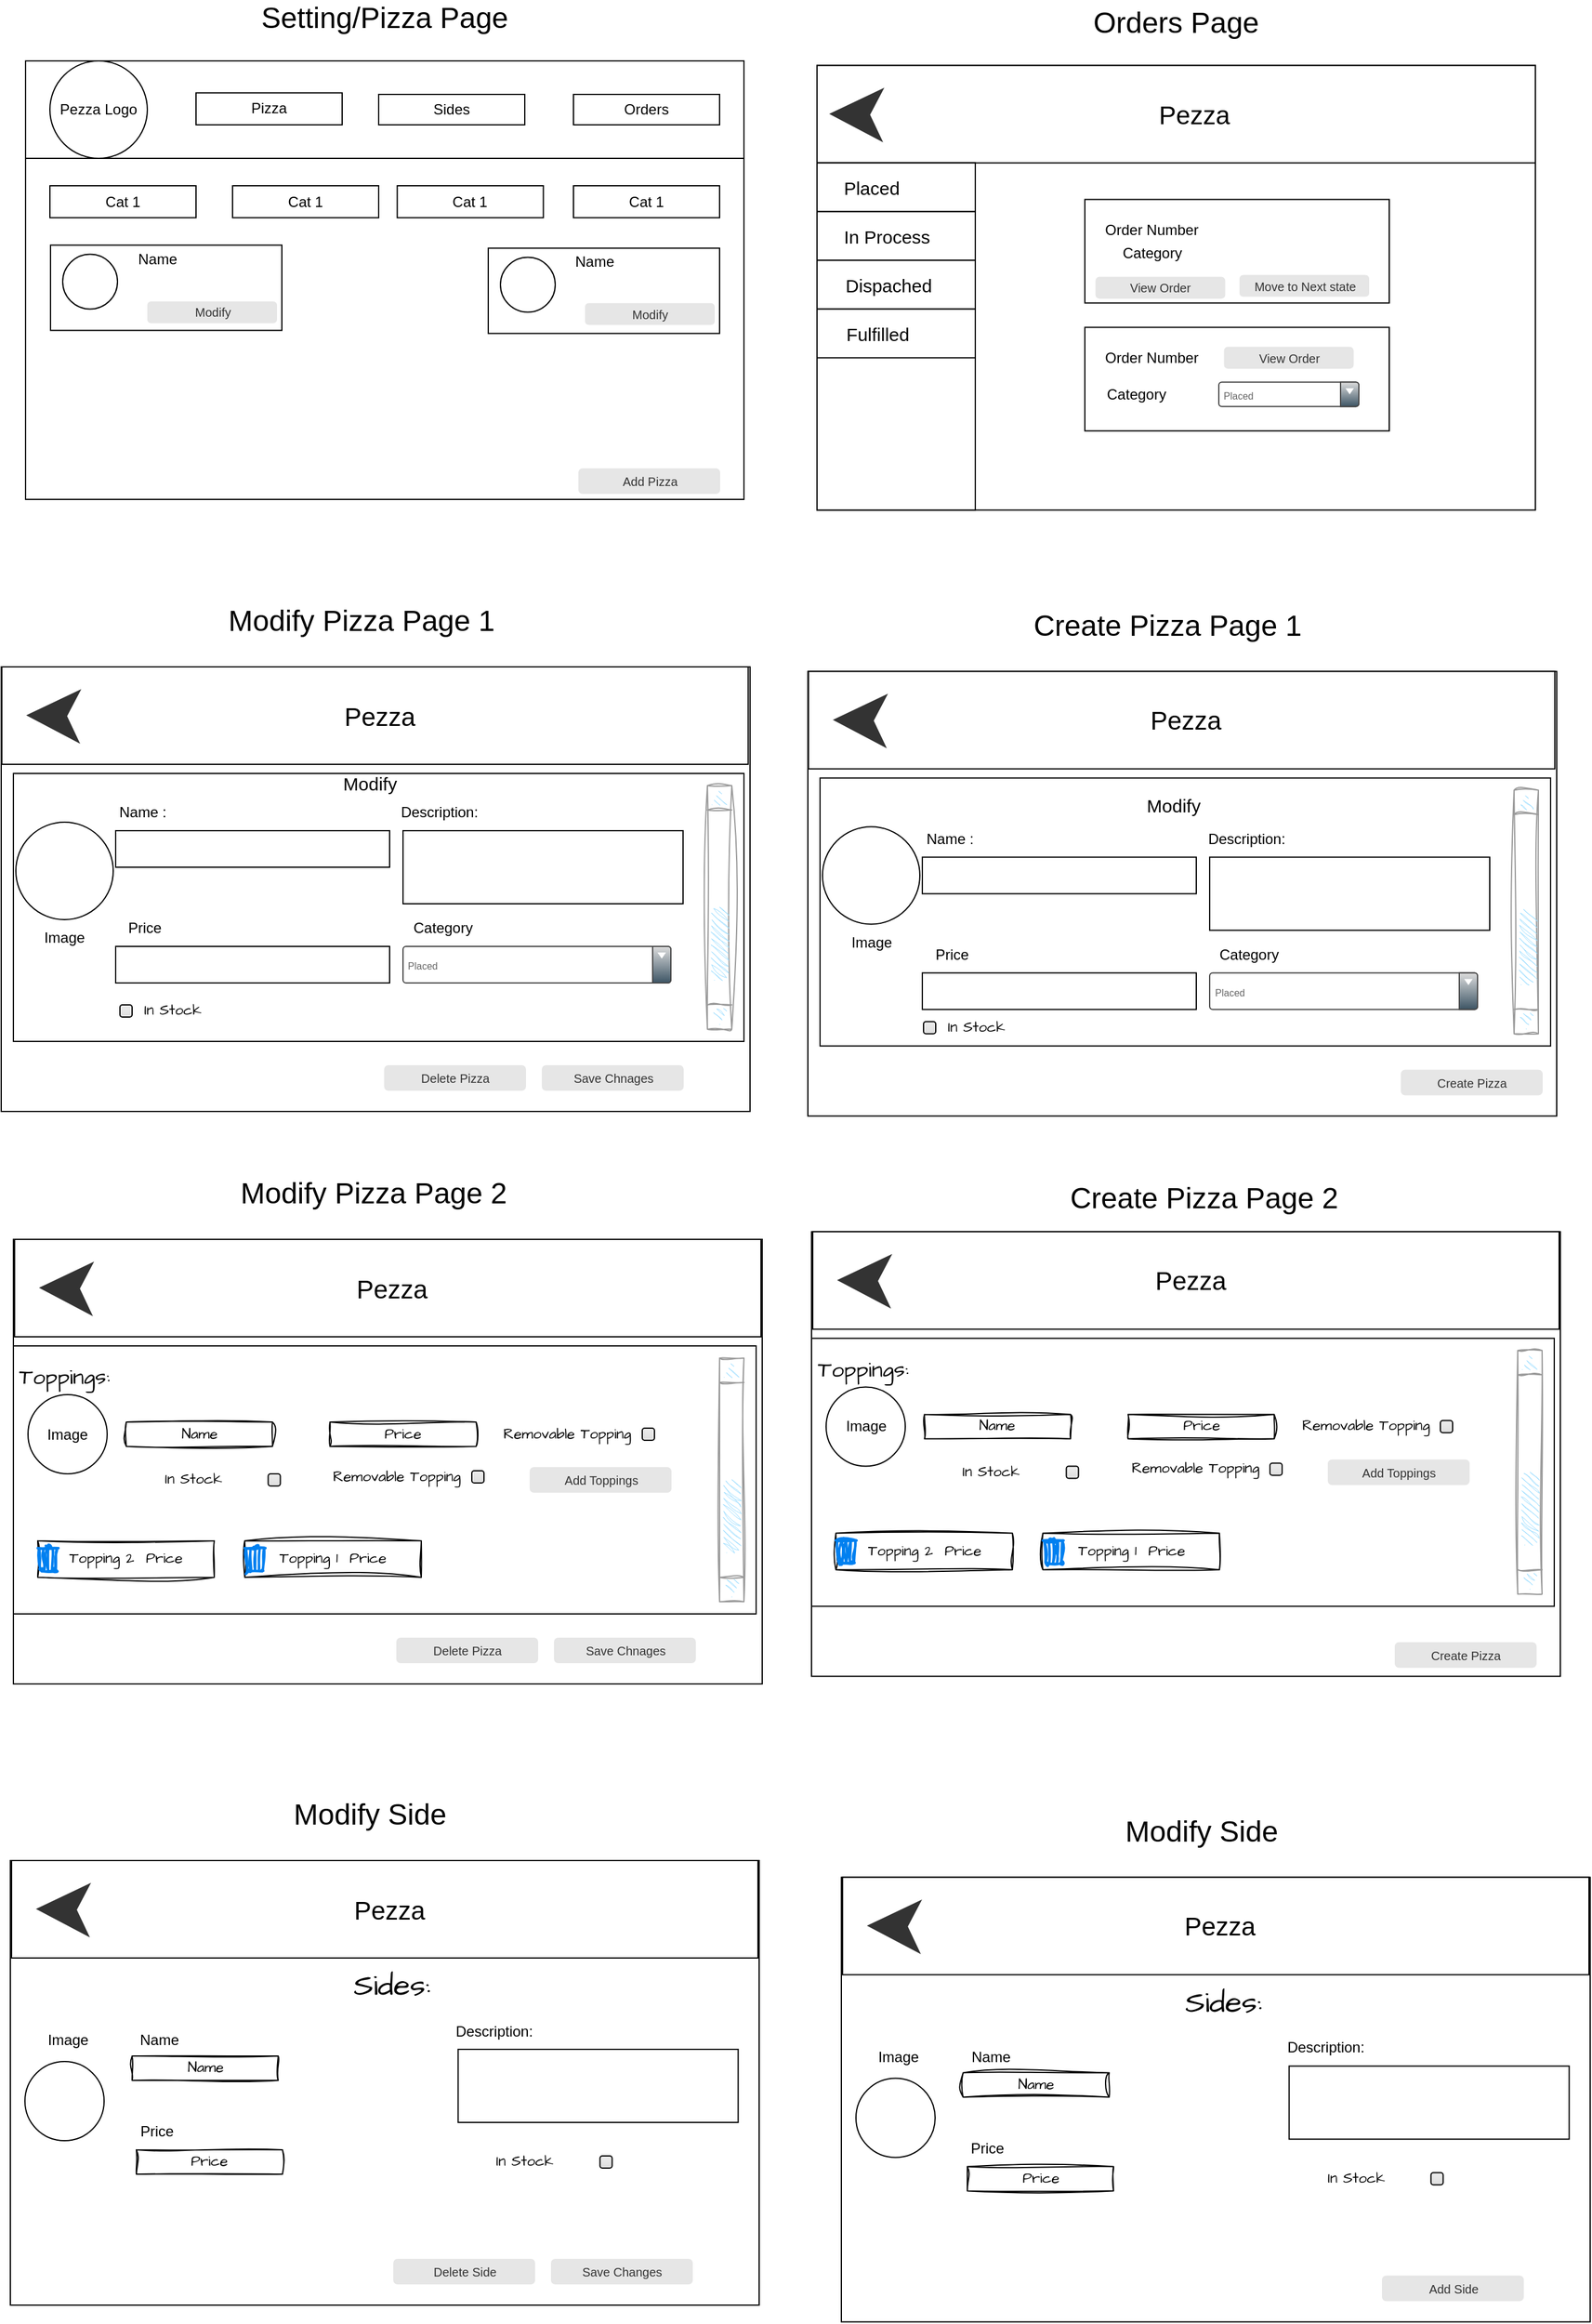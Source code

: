 <mxfile version="24.7.8">
  <diagram name="Page-1" id="03018318-947c-dd8e-b7a3-06fadd420f32">
    <mxGraphModel dx="956" dy="460" grid="1" gridSize="10" guides="1" tooltips="1" connect="1" arrows="1" fold="1" page="1" pageScale="1" pageWidth="1100" pageHeight="850" background="#ffffff" math="0" shadow="0">
      <root>
        <mxCell id="0" />
        <mxCell id="1" parent="0" />
        <mxCell id="E7b6t17wuE4V5hdHy_3p-1" value="" style="rounded=0;whiteSpace=wrap;html=1;" parent="1" vertex="1">
          <mxGeometry x="50" y="65" width="590" height="360" as="geometry" />
        </mxCell>
        <mxCell id="E7b6t17wuE4V5hdHy_3p-2" value="" style="rounded=0;whiteSpace=wrap;html=1;" parent="1" vertex="1">
          <mxGeometry x="50" y="65" width="590" height="80" as="geometry" />
        </mxCell>
        <mxCell id="E7b6t17wuE4V5hdHy_3p-3" value="Pezza Logo" style="ellipse;whiteSpace=wrap;html=1;aspect=fixed;" parent="1" vertex="1">
          <mxGeometry x="70" y="65" width="80" height="80" as="geometry" />
        </mxCell>
        <mxCell id="E7b6t17wuE4V5hdHy_3p-6" value="Pizza" style="rounded=0;whiteSpace=wrap;html=1;" parent="1" vertex="1">
          <mxGeometry x="190" y="91.25" width="120" height="26.25" as="geometry" />
        </mxCell>
        <mxCell id="E7b6t17wuE4V5hdHy_3p-7" value="Orders" style="rounded=0;whiteSpace=wrap;html=1;" parent="1" vertex="1">
          <mxGeometry x="500" y="92.5" width="120" height="25" as="geometry" />
        </mxCell>
        <mxCell id="E7b6t17wuE4V5hdHy_3p-9" value="&lt;span style=&quot;font-size: 24px;&quot;&gt;Setting/Pizza Page&lt;/span&gt;" style="text;html=1;align=center;verticalAlign=middle;whiteSpace=wrap;rounded=0;" parent="1" vertex="1">
          <mxGeometry x="240" y="15" width="210" height="30" as="geometry" />
        </mxCell>
        <mxCell id="E7b6t17wuE4V5hdHy_3p-10" value="" style="rounded=0;whiteSpace=wrap;html=1;" parent="1" vertex="1">
          <mxGeometry x="700" y="68.75" width="590" height="365" as="geometry" />
        </mxCell>
        <mxCell id="E7b6t17wuE4V5hdHy_3p-11" value="" style="rounded=0;whiteSpace=wrap;html=1;" parent="1" vertex="1">
          <mxGeometry x="700" y="68.75" width="590" height="80" as="geometry" />
        </mxCell>
        <mxCell id="E7b6t17wuE4V5hdHy_3p-13" value="&lt;font style=&quot;font-size: 21px;&quot;&gt;Pezza&lt;/font&gt;" style="text;html=1;align=center;verticalAlign=middle;whiteSpace=wrap;rounded=0;" parent="1" vertex="1">
          <mxGeometry x="920" y="86.25" width="180" height="45" as="geometry" />
        </mxCell>
        <mxCell id="E7b6t17wuE4V5hdHy_3p-17" value="&lt;span style=&quot;font-size: 24px;&quot;&gt;Orders Page&lt;/span&gt;" style="text;html=1;align=center;verticalAlign=middle;whiteSpace=wrap;rounded=0;" parent="1" vertex="1">
          <mxGeometry x="890" y="18.75" width="210" height="30" as="geometry" />
        </mxCell>
        <mxCell id="E7b6t17wuE4V5hdHy_3p-18" value="" style="rounded=0;whiteSpace=wrap;html=1;" parent="1" vertex="1">
          <mxGeometry x="700" y="148.75" width="130" height="285" as="geometry" />
        </mxCell>
        <mxCell id="E7b6t17wuE4V5hdHy_3p-23" value="" style="rounded=0;whiteSpace=wrap;html=1;" parent="1" vertex="1">
          <mxGeometry x="700" y="148.75" width="130" height="40" as="geometry" />
        </mxCell>
        <mxCell id="E7b6t17wuE4V5hdHy_3p-24" value="&lt;font style=&quot;font-size: 15px;&quot;&gt;Placed&lt;/font&gt;" style="text;html=1;align=center;verticalAlign=middle;whiteSpace=wrap;rounded=0;" parent="1" vertex="1">
          <mxGeometry x="720" y="153.75" width="50" height="30" as="geometry" />
        </mxCell>
        <mxCell id="E7b6t17wuE4V5hdHy_3p-25" value="" style="rounded=0;whiteSpace=wrap;html=1;" parent="1" vertex="1">
          <mxGeometry x="700" y="188.75" width="130" height="40" as="geometry" />
        </mxCell>
        <mxCell id="E7b6t17wuE4V5hdHy_3p-26" value="&lt;font style=&quot;font-size: 15px;&quot;&gt;In Process&lt;/font&gt;" style="text;html=1;align=center;verticalAlign=middle;whiteSpace=wrap;rounded=0;" parent="1" vertex="1">
          <mxGeometry x="720" y="193.75" width="75" height="30" as="geometry" />
        </mxCell>
        <mxCell id="E7b6t17wuE4V5hdHy_3p-27" value="" style="rounded=0;whiteSpace=wrap;html=1;" parent="1" vertex="1">
          <mxGeometry x="700" y="228.75" width="130" height="40" as="geometry" />
        </mxCell>
        <mxCell id="E7b6t17wuE4V5hdHy_3p-28" value="&lt;font style=&quot;font-size: 15px;&quot;&gt;Dispached&lt;/font&gt;" style="text;html=1;align=center;verticalAlign=middle;whiteSpace=wrap;rounded=0;" parent="1" vertex="1">
          <mxGeometry x="720" y="233.75" width="77.5" height="30" as="geometry" />
        </mxCell>
        <mxCell id="E7b6t17wuE4V5hdHy_3p-29" value="" style="rounded=0;whiteSpace=wrap;html=1;" parent="1" vertex="1">
          <mxGeometry x="700" y="268.75" width="130" height="40" as="geometry" />
        </mxCell>
        <mxCell id="E7b6t17wuE4V5hdHy_3p-30" value="&lt;font style=&quot;font-size: 15px;&quot;&gt;Fulfilled&lt;/font&gt;" style="text;html=1;align=center;verticalAlign=middle;whiteSpace=wrap;rounded=0;" parent="1" vertex="1">
          <mxGeometry x="720" y="273.75" width="60" height="30" as="geometry" />
        </mxCell>
        <mxCell id="E7b6t17wuE4V5hdHy_3p-31" value="" style="rounded=0;whiteSpace=wrap;html=1;" parent="1" vertex="1">
          <mxGeometry x="920" y="178.75" width="250" height="85" as="geometry" />
        </mxCell>
        <mxCell id="E7b6t17wuE4V5hdHy_3p-32" value="Order Number" style="text;html=1;align=center;verticalAlign=middle;whiteSpace=wrap;rounded=0;" parent="1" vertex="1">
          <mxGeometry x="920" y="188.75" width="110" height="30" as="geometry" />
        </mxCell>
        <mxCell id="E7b6t17wuE4V5hdHy_3p-35" value="Category" style="text;html=1;align=center;verticalAlign=middle;whiteSpace=wrap;rounded=0;" parent="1" vertex="1">
          <mxGeometry x="932.5" y="211.25" width="85" height="22.5" as="geometry" />
        </mxCell>
        <mxCell id="E7b6t17wuE4V5hdHy_3p-37" value="" style="rounded=0;whiteSpace=wrap;html=1;" parent="1" vertex="1">
          <mxGeometry x="920" y="283.75" width="250" height="85" as="geometry" />
        </mxCell>
        <mxCell id="E7b6t17wuE4V5hdHy_3p-38" value="Order Number" style="text;html=1;align=center;verticalAlign=middle;whiteSpace=wrap;rounded=0;" parent="1" vertex="1">
          <mxGeometry x="920" y="293.75" width="110" height="30" as="geometry" />
        </mxCell>
        <mxCell id="E7b6t17wuE4V5hdHy_3p-39" value="Placed" style="strokeWidth=1;html=1;shadow=0;dashed=0;shape=mxgraph.ios.iComboBox;spacingTop=2;spacingLeft=2;align=left;strokeColor=#444444;fontColor=#666666;buttonText=;fontSize=8;fillColor=#dddddd;fillColor2=#3D5565;sketch=0;whiteSpace=wrap;" parent="1" vertex="1">
          <mxGeometry x="1030" y="328.75" width="115" height="20" as="geometry" />
        </mxCell>
        <mxCell id="E7b6t17wuE4V5hdHy_3p-40" value="Category" style="text;html=1;align=center;verticalAlign=middle;whiteSpace=wrap;rounded=0;" parent="1" vertex="1">
          <mxGeometry x="920" y="327.5" width="85" height="22.5" as="geometry" />
        </mxCell>
        <mxCell id="E7b6t17wuE4V5hdHy_3p-43" value="Move to Next state" style="rounded=1;html=1;shadow=0;dashed=0;whiteSpace=wrap;fontSize=10;fillColor=#E6E6E6;align=center;strokeColor=#E6E6E6;fontColor=#333333;" parent="1" vertex="1">
          <mxGeometry x="1047.5" y="241.25" width="105.5" height="16.88" as="geometry" />
        </mxCell>
        <mxCell id="E7b6t17wuE4V5hdHy_3p-44" value="View Order" style="rounded=1;html=1;shadow=0;dashed=0;whiteSpace=wrap;fontSize=10;fillColor=#E6E6E6;align=center;strokeColor=#E6E6E6;fontColor=#333333;" parent="1" vertex="1">
          <mxGeometry x="1034.75" y="300.31" width="105.5" height="16.88" as="geometry" />
        </mxCell>
        <mxCell id="E7b6t17wuE4V5hdHy_3p-91" value="" style="endArrow=classic;html=1;rounded=0;strokeColor=#333333;strokeWidth=12;" parent="1" edge="1">
          <mxGeometry width="50" height="50" relative="1" as="geometry">
            <mxPoint x="730" y="108.88" as="sourcePoint" />
            <mxPoint x="710" y="108.46" as="targetPoint" />
          </mxGeometry>
        </mxCell>
        <mxCell id="E7b6t17wuE4V5hdHy_3p-158" value="" style="rounded=0;whiteSpace=wrap;html=1;" parent="1" vertex="1">
          <mxGeometry x="30" y="562.5" width="615" height="365" as="geometry" />
        </mxCell>
        <mxCell id="E7b6t17wuE4V5hdHy_3p-161" value="&lt;span style=&quot;font-size: 24px;&quot;&gt;Modify Pizza Page 1&lt;/span&gt;" style="text;html=1;align=center;verticalAlign=middle;whiteSpace=wrap;rounded=0;" parent="1" vertex="1">
          <mxGeometry x="190.5" y="510" width="270" height="30" as="geometry" />
        </mxCell>
        <mxCell id="E7b6t17wuE4V5hdHy_3p-202" value="Save Chnages" style="rounded=1;html=1;shadow=0;dashed=0;whiteSpace=wrap;fontSize=10;fillColor=#E6E6E6;align=center;strokeColor=#E6E6E6;fontColor=#333333;" parent="1" vertex="1">
          <mxGeometry x="474.5" y="890" width="115.5" height="20" as="geometry" />
        </mxCell>
        <mxCell id="E7b6t17wuE4V5hdHy_3p-203" value="Delete Pizza" style="rounded=1;html=1;shadow=0;dashed=0;whiteSpace=wrap;fontSize=10;fillColor=#E6E6E6;align=center;strokeColor=#E6E6E6;fontColor=#333333;" parent="1" vertex="1">
          <mxGeometry x="345" y="890" width="115.5" height="20" as="geometry" />
        </mxCell>
        <mxCell id="BjCx5FvwtXD_g2K-T8CD-1" value="Sides" style="rounded=0;whiteSpace=wrap;html=1;" parent="1" vertex="1">
          <mxGeometry x="340" y="92.5" width="120" height="25" as="geometry" />
        </mxCell>
        <mxCell id="BjCx5FvwtXD_g2K-T8CD-5" value="" style="rounded=0;whiteSpace=wrap;html=1;" parent="1" vertex="1">
          <mxGeometry x="40" y="650" width="600" height="220" as="geometry" />
        </mxCell>
        <mxCell id="BjCx5FvwtXD_g2K-T8CD-6" value="" style="rounded=0;whiteSpace=wrap;html=1;" parent="1" vertex="1">
          <mxGeometry x="124" y="697" width="225" height="30" as="geometry" />
        </mxCell>
        <mxCell id="BjCx5FvwtXD_g2K-T8CD-7" value="Name :&amp;nbsp;" style="text;html=1;align=center;verticalAlign=middle;whiteSpace=wrap;rounded=0;" parent="1" vertex="1">
          <mxGeometry x="124" y="667" width="47.5" height="30" as="geometry" />
        </mxCell>
        <mxCell id="BjCx5FvwtXD_g2K-T8CD-8" value="" style="rounded=0;whiteSpace=wrap;html=1;" parent="1" vertex="1">
          <mxGeometry x="360" y="697" width="230" height="60" as="geometry" />
        </mxCell>
        <mxCell id="BjCx5FvwtXD_g2K-T8CD-9" value="Description:" style="text;html=1;align=center;verticalAlign=middle;whiteSpace=wrap;rounded=0;" parent="1" vertex="1">
          <mxGeometry x="360" y="667" width="60" height="30" as="geometry" />
        </mxCell>
        <mxCell id="BjCx5FvwtXD_g2K-T8CD-10" value="" style="rounded=0;whiteSpace=wrap;html=1;" parent="1" vertex="1">
          <mxGeometry x="124" y="792" width="225" height="30" as="geometry" />
        </mxCell>
        <mxCell id="BjCx5FvwtXD_g2K-T8CD-11" value="Price" style="text;html=1;align=center;verticalAlign=middle;whiteSpace=wrap;rounded=0;" parent="1" vertex="1">
          <mxGeometry x="124" y="762" width="47.5" height="30" as="geometry" />
        </mxCell>
        <mxCell id="BjCx5FvwtXD_g2K-T8CD-12" value="Placed" style="strokeWidth=1;html=1;shadow=0;dashed=0;shape=mxgraph.ios.iComboBox;spacingTop=2;spacingLeft=2;align=left;strokeColor=#444444;fontColor=#666666;buttonText=;fontSize=8;fillColor=#dddddd;fillColor2=#3D5565;sketch=0;whiteSpace=wrap;" parent="1" vertex="1">
          <mxGeometry x="360" y="792" width="220" height="30" as="geometry" />
        </mxCell>
        <mxCell id="BjCx5FvwtXD_g2K-T8CD-13" value="Category" style="text;html=1;align=center;verticalAlign=middle;whiteSpace=wrap;rounded=0;" parent="1" vertex="1">
          <mxGeometry x="362.5" y="762" width="60" height="30" as="geometry" />
        </mxCell>
        <mxCell id="BjCx5FvwtXD_g2K-T8CD-14" value="&lt;span style=&quot;font-size: 15px;&quot;&gt;Modify&lt;/span&gt;" style="text;html=1;align=center;verticalAlign=middle;whiteSpace=wrap;rounded=0;" parent="1" vertex="1">
          <mxGeometry x="242.5" y="635" width="180" height="45" as="geometry" />
        </mxCell>
        <mxCell id="BjCx5FvwtXD_g2K-T8CD-16" value="" style="verticalLabelPosition=bottom;shadow=0;dashed=0;align=center;html=1;verticalAlign=top;strokeWidth=1;shape=mxgraph.mockup.navigation.scrollBar;strokeColor=#999999;barPos=20;fillColor2=#99ddff;strokeColor2=none;direction=north;sketch=1;hachureGap=4;jiggle=2;curveFitting=1;fontFamily=Architects Daughter;fontSource=https%3A%2F%2Ffonts.googleapis.com%2Fcss%3Ffamily%3DArchitects%2BDaughter;" parent="1" vertex="1">
          <mxGeometry x="610" y="660" width="10" height="200" as="geometry" />
        </mxCell>
        <mxCell id="BjCx5FvwtXD_g2K-T8CD-17" value="" style="rounded=0;whiteSpace=wrap;html=1;" parent="1" vertex="1">
          <mxGeometry x="40" y="1032.5" width="615" height="365" as="geometry" />
        </mxCell>
        <mxCell id="BjCx5FvwtXD_g2K-T8CD-19" value="&lt;span style=&quot;font-size: 24px;&quot;&gt;Modify Pizza Page 2&lt;/span&gt;" style="text;html=1;align=center;verticalAlign=middle;whiteSpace=wrap;rounded=0;" parent="1" vertex="1">
          <mxGeometry x="200.5" y="980" width="270" height="30" as="geometry" />
        </mxCell>
        <mxCell id="BjCx5FvwtXD_g2K-T8CD-23" value="Save Chnages" style="rounded=1;html=1;shadow=0;dashed=0;whiteSpace=wrap;fontSize=10;fillColor=#E6E6E6;align=center;strokeColor=#E6E6E6;fontColor=#333333;" parent="1" vertex="1">
          <mxGeometry x="484.5" y="1360" width="115.5" height="20" as="geometry" />
        </mxCell>
        <mxCell id="BjCx5FvwtXD_g2K-T8CD-24" value="Delete Pizza" style="rounded=1;html=1;shadow=0;dashed=0;whiteSpace=wrap;fontSize=10;fillColor=#E6E6E6;align=center;strokeColor=#E6E6E6;fontColor=#333333;" parent="1" vertex="1">
          <mxGeometry x="355" y="1360" width="115.5" height="20" as="geometry" />
        </mxCell>
        <mxCell id="BjCx5FvwtXD_g2K-T8CD-25" value="" style="rounded=0;whiteSpace=wrap;html=1;" parent="1" vertex="1">
          <mxGeometry x="40" y="1120" width="610" height="220" as="geometry" />
        </mxCell>
        <mxCell id="BjCx5FvwtXD_g2K-T8CD-35" value="" style="verticalLabelPosition=bottom;shadow=0;dashed=0;align=center;html=1;verticalAlign=top;strokeWidth=1;shape=mxgraph.mockup.navigation.scrollBar;strokeColor=#999999;barPos=20;fillColor2=#99ddff;strokeColor2=none;direction=north;sketch=1;hachureGap=4;jiggle=2;curveFitting=1;fontFamily=Architects Daughter;fontSource=https%3A%2F%2Ffonts.googleapis.com%2Fcss%3Ffamily%3DArchitects%2BDaughter;" parent="1" vertex="1">
          <mxGeometry x="620" y="1130" width="10" height="200" as="geometry" />
        </mxCell>
        <mxCell id="BjCx5FvwtXD_g2K-T8CD-36" value="&lt;font style=&quot;font-size: 18px;&quot;&gt;Toppings:&lt;/font&gt;" style="text;html=1;align=center;verticalAlign=middle;whiteSpace=wrap;rounded=0;fontFamily=Architects Daughter;fontSource=https%3A%2F%2Ffonts.googleapis.com%2Fcss%3Ffamily%3DArchitects%2BDaughter;" parent="1" vertex="1">
          <mxGeometry x="52" y="1130" width="60" height="30" as="geometry" />
        </mxCell>
        <mxCell id="BjCx5FvwtXD_g2K-T8CD-39" value="Name" style="rounded=0;whiteSpace=wrap;html=1;sketch=1;hachureGap=4;jiggle=2;curveFitting=1;fontFamily=Architects Daughter;fontSource=https%3A%2F%2Ffonts.googleapis.com%2Fcss%3Ffamily%3DArchitects%2BDaughter;" parent="1" vertex="1">
          <mxGeometry x="132.75" y="1182.5" width="120" height="20" as="geometry" />
        </mxCell>
        <mxCell id="BjCx5FvwtXD_g2K-T8CD-40" value="Price" style="rounded=0;whiteSpace=wrap;html=1;sketch=1;hachureGap=4;jiggle=2;curveFitting=1;fontFamily=Architects Daughter;fontSource=https%3A%2F%2Ffonts.googleapis.com%2Fcss%3Ffamily%3DArchitects%2BDaughter;" parent="1" vertex="1">
          <mxGeometry x="300" y="1182.5" width="120" height="20" as="geometry" />
        </mxCell>
        <mxCell id="BjCx5FvwtXD_g2K-T8CD-41" value="Image" style="ellipse;whiteSpace=wrap;html=1;aspect=fixed;" parent="1" vertex="1">
          <mxGeometry x="52" y="1160" width="65" height="65" as="geometry" />
        </mxCell>
        <mxCell id="BjCx5FvwtXD_g2K-T8CD-42" value="Add Toppings" style="rounded=1;html=1;shadow=0;dashed=0;whiteSpace=wrap;fontSize=10;fillColor=#E6E6E6;align=center;strokeColor=#E6E6E6;fontColor=#333333;" parent="1" vertex="1">
          <mxGeometry x="464.5" y="1220" width="115.5" height="20" as="geometry" />
        </mxCell>
        <mxCell id="BjCx5FvwtXD_g2K-T8CD-43" value="Topping 1&amp;nbsp; Price" style="rounded=0;whiteSpace=wrap;html=1;sketch=1;hachureGap=4;jiggle=2;curveFitting=1;fontFamily=Architects Daughter;fontSource=https%3A%2F%2Ffonts.googleapis.com%2Fcss%3Ffamily%3DArchitects%2BDaughter;" parent="1" vertex="1">
          <mxGeometry x="230" y="1280" width="145" height="30" as="geometry" />
        </mxCell>
        <mxCell id="BjCx5FvwtXD_g2K-T8CD-44" value="" style="html=1;verticalLabelPosition=bottom;align=center;labelBackgroundColor=#ffffff;verticalAlign=top;strokeWidth=2;strokeColor=#0080F0;shadow=0;dashed=0;shape=mxgraph.ios7.icons.trashcan;sketch=1;hachureGap=4;jiggle=2;curveFitting=1;fontFamily=Architects Daughter;fontSource=https%3A%2F%2Ffonts.googleapis.com%2Fcss%3Ffamily%3DArchitects%2BDaughter;" parent="1" vertex="1">
          <mxGeometry x="230" y="1285" width="17" height="20" as="geometry" />
        </mxCell>
        <mxCell id="BjCx5FvwtXD_g2K-T8CD-54" value="" style="ellipse;whiteSpace=wrap;html=1;aspect=fixed;" parent="1" vertex="1">
          <mxGeometry x="42" y="690" width="80" height="80" as="geometry" />
        </mxCell>
        <mxCell id="BjCx5FvwtXD_g2K-T8CD-55" value="Image" style="text;html=1;align=center;verticalAlign=middle;whiteSpace=wrap;rounded=0;" parent="1" vertex="1">
          <mxGeometry x="52" y="770" width="60" height="30" as="geometry" />
        </mxCell>
        <mxCell id="BjCx5FvwtXD_g2K-T8CD-58" value="" style="rounded=0;whiteSpace=wrap;html=1;" parent="1" vertex="1">
          <mxGeometry x="30.5" y="562.5" width="613" height="80" as="geometry" />
        </mxCell>
        <mxCell id="BjCx5FvwtXD_g2K-T8CD-59" value="&lt;font style=&quot;font-size: 21px;&quot;&gt;Pezza&lt;/font&gt;" style="text;html=1;align=center;verticalAlign=middle;whiteSpace=wrap;rounded=0;" parent="1" vertex="1">
          <mxGeometry x="250.5" y="580" width="180" height="45" as="geometry" />
        </mxCell>
        <mxCell id="BjCx5FvwtXD_g2K-T8CD-60" value="" style="endArrow=classic;html=1;rounded=0;strokeColor=#333333;strokeWidth=12;" parent="1" edge="1">
          <mxGeometry width="50" height="50" relative="1" as="geometry">
            <mxPoint x="70.5" y="602.68" as="sourcePoint" />
            <mxPoint x="50.5" y="602.26" as="targetPoint" />
          </mxGeometry>
        </mxCell>
        <mxCell id="BjCx5FvwtXD_g2K-T8CD-61" value="" style="rounded=0;whiteSpace=wrap;html=1;" parent="1" vertex="1">
          <mxGeometry x="41" y="1032.5" width="613" height="80" as="geometry" />
        </mxCell>
        <mxCell id="BjCx5FvwtXD_g2K-T8CD-62" value="&lt;font style=&quot;font-size: 21px;&quot;&gt;Pezza&lt;/font&gt;" style="text;html=1;align=center;verticalAlign=middle;whiteSpace=wrap;rounded=0;" parent="1" vertex="1">
          <mxGeometry x="261" y="1050" width="180" height="45" as="geometry" />
        </mxCell>
        <mxCell id="BjCx5FvwtXD_g2K-T8CD-63" value="" style="endArrow=classic;html=1;rounded=0;strokeColor=#333333;strokeWidth=12;" parent="1" edge="1">
          <mxGeometry width="50" height="50" relative="1" as="geometry">
            <mxPoint x="81" y="1072.68" as="sourcePoint" />
            <mxPoint x="61" y="1072.26" as="targetPoint" />
          </mxGeometry>
        </mxCell>
        <mxCell id="BjCx5FvwtXD_g2K-T8CD-65" value="" style="html=1;shadow=0;dashed=0;shape=mxgraph.bootstrap.checkbox2;labelPosition=right;verticalLabelPosition=middle;align=left;verticalAlign=middle;gradientColor=#DEDEDE;fillColor=#EDEDED;checked=0;spacing=5;checkedFill=#0085FC;checkedStroke=#ffffff;sketch=0;hachureGap=4;jiggle=2;curveFitting=1;fontFamily=Architects Daughter;fontSource=https%3A%2F%2Ffonts.googleapis.com%2Fcss%3Ffamily%3DArchitects%2BDaughter;" parent="1" vertex="1">
          <mxGeometry x="556.5" y="1187.5" width="10" height="10" as="geometry" />
        </mxCell>
        <mxCell id="BjCx5FvwtXD_g2K-T8CD-66" value="Removable Topping" style="text;html=1;align=center;verticalAlign=middle;whiteSpace=wrap;rounded=0;fontFamily=Architects Daughter;fontSource=https%3A%2F%2Ffonts.googleapis.com%2Fcss%3Ffamily%3DArchitects%2BDaughter;" parent="1" vertex="1">
          <mxGeometry x="440" y="1177.5" width="110" height="30" as="geometry" />
        </mxCell>
        <mxCell id="BjCx5FvwtXD_g2K-T8CD-67" value="Topping 2&amp;nbsp; Price" style="rounded=0;whiteSpace=wrap;html=1;sketch=1;hachureGap=4;jiggle=2;curveFitting=1;fontFamily=Architects Daughter;fontSource=https%3A%2F%2Ffonts.googleapis.com%2Fcss%3Ffamily%3DArchitects%2BDaughter;" parent="1" vertex="1">
          <mxGeometry x="60" y="1280" width="145" height="30" as="geometry" />
        </mxCell>
        <mxCell id="BjCx5FvwtXD_g2K-T8CD-68" value="" style="html=1;verticalLabelPosition=bottom;align=center;labelBackgroundColor=#ffffff;verticalAlign=top;strokeWidth=2;strokeColor=#0080F0;shadow=0;dashed=0;shape=mxgraph.ios7.icons.trashcan;sketch=1;hachureGap=4;jiggle=2;curveFitting=1;fontFamily=Architects Daughter;fontSource=https%3A%2F%2Ffonts.googleapis.com%2Fcss%3Ffamily%3DArchitects%2BDaughter;" parent="1" vertex="1">
          <mxGeometry x="60" y="1285" width="17" height="20" as="geometry" />
        </mxCell>
        <mxCell id="BjCx5FvwtXD_g2K-T8CD-69" value="" style="rounded=0;whiteSpace=wrap;html=1;" parent="1" vertex="1">
          <mxGeometry x="692.5" y="566.25" width="615" height="365" as="geometry" />
        </mxCell>
        <mxCell id="BjCx5FvwtXD_g2K-T8CD-70" value="&lt;span style=&quot;font-size: 24px;&quot;&gt;Create Pizza Page 1&lt;/span&gt;" style="text;html=1;align=center;verticalAlign=middle;whiteSpace=wrap;rounded=0;" parent="1" vertex="1">
          <mxGeometry x="853" y="513.75" width="270" height="30" as="geometry" />
        </mxCell>
        <mxCell id="BjCx5FvwtXD_g2K-T8CD-71" value="Create Pizza" style="rounded=1;html=1;shadow=0;dashed=0;whiteSpace=wrap;fontSize=10;fillColor=#E6E6E6;align=center;strokeColor=#E6E6E6;fontColor=#333333;" parent="1" vertex="1">
          <mxGeometry x="1180" y="893.75" width="115.5" height="20" as="geometry" />
        </mxCell>
        <mxCell id="BjCx5FvwtXD_g2K-T8CD-73" value="" style="rounded=0;whiteSpace=wrap;html=1;" parent="1" vertex="1">
          <mxGeometry x="702.5" y="653.75" width="600" height="220" as="geometry" />
        </mxCell>
        <mxCell id="BjCx5FvwtXD_g2K-T8CD-74" value="" style="rounded=0;whiteSpace=wrap;html=1;" parent="1" vertex="1">
          <mxGeometry x="786.5" y="718.75" width="225" height="30" as="geometry" />
        </mxCell>
        <mxCell id="BjCx5FvwtXD_g2K-T8CD-75" value="Name :&amp;nbsp;" style="text;html=1;align=center;verticalAlign=middle;whiteSpace=wrap;rounded=0;" parent="1" vertex="1">
          <mxGeometry x="786.5" y="688.75" width="47.5" height="30" as="geometry" />
        </mxCell>
        <mxCell id="BjCx5FvwtXD_g2K-T8CD-76" value="" style="rounded=0;whiteSpace=wrap;html=1;" parent="1" vertex="1">
          <mxGeometry x="1022.5" y="718.75" width="230" height="60" as="geometry" />
        </mxCell>
        <mxCell id="BjCx5FvwtXD_g2K-T8CD-77" value="Description:" style="text;html=1;align=center;verticalAlign=middle;whiteSpace=wrap;rounded=0;" parent="1" vertex="1">
          <mxGeometry x="1022.5" y="688.75" width="60" height="30" as="geometry" />
        </mxCell>
        <mxCell id="BjCx5FvwtXD_g2K-T8CD-78" value="" style="rounded=0;whiteSpace=wrap;html=1;" parent="1" vertex="1">
          <mxGeometry x="786.5" y="813.75" width="225" height="30" as="geometry" />
        </mxCell>
        <mxCell id="BjCx5FvwtXD_g2K-T8CD-79" value="Price" style="text;html=1;align=center;verticalAlign=middle;whiteSpace=wrap;rounded=0;" parent="1" vertex="1">
          <mxGeometry x="786.5" y="783.75" width="47.5" height="30" as="geometry" />
        </mxCell>
        <mxCell id="BjCx5FvwtXD_g2K-T8CD-80" value="Placed" style="strokeWidth=1;html=1;shadow=0;dashed=0;shape=mxgraph.ios.iComboBox;spacingTop=2;spacingLeft=2;align=left;strokeColor=#444444;fontColor=#666666;buttonText=;fontSize=8;fillColor=#dddddd;fillColor2=#3D5565;sketch=0;whiteSpace=wrap;" parent="1" vertex="1">
          <mxGeometry x="1022.5" y="813.75" width="220" height="30" as="geometry" />
        </mxCell>
        <mxCell id="BjCx5FvwtXD_g2K-T8CD-81" value="Category" style="text;html=1;align=center;verticalAlign=middle;whiteSpace=wrap;rounded=0;" parent="1" vertex="1">
          <mxGeometry x="1025" y="783.75" width="60" height="30" as="geometry" />
        </mxCell>
        <mxCell id="BjCx5FvwtXD_g2K-T8CD-82" value="&lt;span style=&quot;font-size: 15px;&quot;&gt;Modify&lt;/span&gt;" style="text;html=1;align=center;verticalAlign=middle;whiteSpace=wrap;rounded=0;" parent="1" vertex="1">
          <mxGeometry x="902.5" y="653.75" width="180" height="45" as="geometry" />
        </mxCell>
        <mxCell id="BjCx5FvwtXD_g2K-T8CD-83" value="" style="verticalLabelPosition=bottom;shadow=0;dashed=0;align=center;html=1;verticalAlign=top;strokeWidth=1;shape=mxgraph.mockup.navigation.scrollBar;strokeColor=#999999;barPos=20;fillColor2=#99ddff;strokeColor2=none;direction=north;sketch=1;hachureGap=4;jiggle=2;curveFitting=1;fontFamily=Architects Daughter;fontSource=https%3A%2F%2Ffonts.googleapis.com%2Fcss%3Ffamily%3DArchitects%2BDaughter;" parent="1" vertex="1">
          <mxGeometry x="1272.5" y="663.75" width="10" height="200" as="geometry" />
        </mxCell>
        <mxCell id="BjCx5FvwtXD_g2K-T8CD-84" value="" style="ellipse;whiteSpace=wrap;html=1;aspect=fixed;" parent="1" vertex="1">
          <mxGeometry x="704.5" y="693.75" width="80" height="80" as="geometry" />
        </mxCell>
        <mxCell id="BjCx5FvwtXD_g2K-T8CD-85" value="Image" style="text;html=1;align=center;verticalAlign=middle;whiteSpace=wrap;rounded=0;" parent="1" vertex="1">
          <mxGeometry x="714.5" y="773.75" width="60" height="30" as="geometry" />
        </mxCell>
        <mxCell id="BjCx5FvwtXD_g2K-T8CD-86" value="" style="rounded=0;whiteSpace=wrap;html=1;" parent="1" vertex="1">
          <mxGeometry x="693" y="566.25" width="613" height="80" as="geometry" />
        </mxCell>
        <mxCell id="BjCx5FvwtXD_g2K-T8CD-87" value="&lt;font style=&quot;font-size: 21px;&quot;&gt;Pezza&lt;/font&gt;" style="text;html=1;align=center;verticalAlign=middle;whiteSpace=wrap;rounded=0;" parent="1" vertex="1">
          <mxGeometry x="913" y="583.75" width="180" height="45" as="geometry" />
        </mxCell>
        <mxCell id="BjCx5FvwtXD_g2K-T8CD-88" value="" style="endArrow=classic;html=1;rounded=0;strokeColor=#333333;strokeWidth=12;" parent="1" edge="1">
          <mxGeometry width="50" height="50" relative="1" as="geometry">
            <mxPoint x="733" y="606.43" as="sourcePoint" />
            <mxPoint x="713" y="606.01" as="targetPoint" />
          </mxGeometry>
        </mxCell>
        <mxCell id="BjCx5FvwtXD_g2K-T8CD-90" value="&lt;span style=&quot;font-size: 24px;&quot;&gt;Create Pizza Page 2&lt;/span&gt;" style="text;html=1;align=center;verticalAlign=middle;whiteSpace=wrap;rounded=0;" parent="1" vertex="1">
          <mxGeometry x="883" y="983.75" width="270" height="30" as="geometry" />
        </mxCell>
        <mxCell id="BjCx5FvwtXD_g2K-T8CD-110" value="" style="rounded=0;whiteSpace=wrap;html=1;" parent="1" vertex="1">
          <mxGeometry x="37.5" y="1542.5" width="615" height="365" as="geometry" />
        </mxCell>
        <mxCell id="BjCx5FvwtXD_g2K-T8CD-111" value="&lt;span style=&quot;font-size: 24px;&quot;&gt;Modify Side&lt;/span&gt;" style="text;html=1;align=center;verticalAlign=middle;whiteSpace=wrap;rounded=0;" parent="1" vertex="1">
          <mxGeometry x="198" y="1490" width="270" height="30" as="geometry" />
        </mxCell>
        <mxCell id="BjCx5FvwtXD_g2K-T8CD-112" value="Save Changes" style="rounded=1;html=1;shadow=0;dashed=0;whiteSpace=wrap;fontSize=10;fillColor=#E6E6E6;align=center;strokeColor=#E6E6E6;fontColor=#333333;" parent="1" vertex="1">
          <mxGeometry x="482" y="1870" width="115.5" height="20" as="geometry" />
        </mxCell>
        <mxCell id="BjCx5FvwtXD_g2K-T8CD-113" value="Delete Side" style="rounded=1;html=1;shadow=0;dashed=0;whiteSpace=wrap;fontSize=10;fillColor=#E6E6E6;align=center;strokeColor=#E6E6E6;fontColor=#333333;" parent="1" vertex="1">
          <mxGeometry x="352.5" y="1870" width="115.5" height="20" as="geometry" />
        </mxCell>
        <mxCell id="BjCx5FvwtXD_g2K-T8CD-116" value="&lt;font style=&quot;font-size: 25px;&quot;&gt;Sides:&lt;/font&gt;" style="text;html=1;align=center;verticalAlign=middle;whiteSpace=wrap;rounded=0;fontFamily=Architects Daughter;fontSource=https%3A%2F%2Ffonts.googleapis.com%2Fcss%3Ffamily%3DArchitects%2BDaughter;" parent="1" vertex="1">
          <mxGeometry x="321" y="1630" width="60" height="30" as="geometry" />
        </mxCell>
        <mxCell id="BjCx5FvwtXD_g2K-T8CD-117" value="Name" style="rounded=0;whiteSpace=wrap;html=1;sketch=1;hachureGap=4;jiggle=2;curveFitting=1;fontFamily=Architects Daughter;fontSource=https%3A%2F%2Ffonts.googleapis.com%2Fcss%3Ffamily%3DArchitects%2BDaughter;" parent="1" vertex="1">
          <mxGeometry x="137.5" y="1703" width="120" height="20" as="geometry" />
        </mxCell>
        <mxCell id="BjCx5FvwtXD_g2K-T8CD-119" value="" style="ellipse;whiteSpace=wrap;html=1;aspect=fixed;" parent="1" vertex="1">
          <mxGeometry x="49.5" y="1707.5" width="65" height="65" as="geometry" />
        </mxCell>
        <mxCell id="BjCx5FvwtXD_g2K-T8CD-123" value="" style="rounded=0;whiteSpace=wrap;html=1;" parent="1" vertex="1">
          <mxGeometry x="38.5" y="1542.5" width="613" height="80" as="geometry" />
        </mxCell>
        <mxCell id="BjCx5FvwtXD_g2K-T8CD-124" value="&lt;font style=&quot;font-size: 21px;&quot;&gt;Pezza&lt;/font&gt;" style="text;html=1;align=center;verticalAlign=middle;whiteSpace=wrap;rounded=0;" parent="1" vertex="1">
          <mxGeometry x="258.5" y="1560" width="180" height="45" as="geometry" />
        </mxCell>
        <mxCell id="BjCx5FvwtXD_g2K-T8CD-125" value="" style="endArrow=classic;html=1;rounded=0;strokeColor=#333333;strokeWidth=12;" parent="1" edge="1">
          <mxGeometry width="50" height="50" relative="1" as="geometry">
            <mxPoint x="78.5" y="1582.68" as="sourcePoint" />
            <mxPoint x="58.5" y="1582.26" as="targetPoint" />
          </mxGeometry>
        </mxCell>
        <mxCell id="BjCx5FvwtXD_g2K-T8CD-130" value="" style="html=1;shadow=0;dashed=0;shape=mxgraph.bootstrap.checkbox2;labelPosition=right;verticalLabelPosition=middle;align=left;verticalAlign=middle;gradientColor=#DEDEDE;fillColor=#EDEDED;checked=0;spacing=5;checkedFill=#0085FC;checkedStroke=#ffffff;sketch=0;hachureGap=4;jiggle=2;curveFitting=1;fontFamily=Architects Daughter;fontSource=https%3A%2F%2Ffonts.googleapis.com%2Fcss%3Ffamily%3DArchitects%2BDaughter;" parent="1" vertex="1">
          <mxGeometry x="127.5" y="840" width="10" height="10" as="geometry" />
        </mxCell>
        <mxCell id="BjCx5FvwtXD_g2K-T8CD-131" value="In Stock" style="text;html=1;align=center;verticalAlign=middle;whiteSpace=wrap;rounded=0;fontFamily=Architects Daughter;fontSource=https%3A%2F%2Ffonts.googleapis.com%2Fcss%3Ffamily%3DArchitects%2BDaughter;" parent="1" vertex="1">
          <mxGeometry x="140.5" y="830" width="60" height="30" as="geometry" />
        </mxCell>
        <mxCell id="BjCx5FvwtXD_g2K-T8CD-132" value="" style="html=1;shadow=0;dashed=0;shape=mxgraph.bootstrap.checkbox2;labelPosition=right;verticalLabelPosition=middle;align=left;verticalAlign=middle;gradientColor=#DEDEDE;fillColor=#EDEDED;checked=0;spacing=5;checkedFill=#0085FC;checkedStroke=#ffffff;sketch=0;hachureGap=4;jiggle=2;curveFitting=1;fontFamily=Architects Daughter;fontSource=https%3A%2F%2Ffonts.googleapis.com%2Fcss%3Ffamily%3DArchitects%2BDaughter;" parent="1" vertex="1">
          <mxGeometry x="787.5" y="853.75" width="10" height="10" as="geometry" />
        </mxCell>
        <mxCell id="BjCx5FvwtXD_g2K-T8CD-133" value="In Stock" style="text;html=1;align=center;verticalAlign=middle;whiteSpace=wrap;rounded=0;fontFamily=Architects Daughter;fontSource=https%3A%2F%2Ffonts.googleapis.com%2Fcss%3Ffamily%3DArchitects%2BDaughter;" parent="1" vertex="1">
          <mxGeometry x="800.5" y="843.75" width="60" height="30" as="geometry" />
        </mxCell>
        <mxCell id="BjCx5FvwtXD_g2K-T8CD-135" value="Price" style="rounded=0;whiteSpace=wrap;html=1;sketch=1;hachureGap=4;jiggle=2;curveFitting=1;fontFamily=Architects Daughter;fontSource=https%3A%2F%2Ffonts.googleapis.com%2Fcss%3Ffamily%3DArchitects%2BDaughter;" parent="1" vertex="1">
          <mxGeometry x="141" y="1780" width="120" height="20" as="geometry" />
        </mxCell>
        <mxCell id="BjCx5FvwtXD_g2K-T8CD-136" value="" style="rounded=0;whiteSpace=wrap;html=1;" parent="1" vertex="1">
          <mxGeometry x="405.25" y="1697.5" width="230" height="60" as="geometry" />
        </mxCell>
        <mxCell id="BjCx5FvwtXD_g2K-T8CD-137" value="Description:" style="text;html=1;align=center;verticalAlign=middle;whiteSpace=wrap;rounded=0;" parent="1" vertex="1">
          <mxGeometry x="405.25" y="1667.5" width="60" height="30" as="geometry" />
        </mxCell>
        <mxCell id="BjCx5FvwtXD_g2K-T8CD-139" value="Name" style="text;html=1;align=center;verticalAlign=middle;whiteSpace=wrap;rounded=0;" parent="1" vertex="1">
          <mxGeometry x="130" y="1675" width="60" height="30" as="geometry" />
        </mxCell>
        <mxCell id="BjCx5FvwtXD_g2K-T8CD-140" value="Image" style="text;html=1;align=center;verticalAlign=middle;whiteSpace=wrap;rounded=0;" parent="1" vertex="1">
          <mxGeometry x="54.5" y="1675" width="60" height="30" as="geometry" />
        </mxCell>
        <mxCell id="BjCx5FvwtXD_g2K-T8CD-141" value="Price" style="text;html=1;align=center;verticalAlign=middle;whiteSpace=wrap;rounded=0;" parent="1" vertex="1">
          <mxGeometry x="127.5" y="1750" width="60" height="30" as="geometry" />
        </mxCell>
        <mxCell id="BjCx5FvwtXD_g2K-T8CD-142" value="" style="html=1;shadow=0;dashed=0;shape=mxgraph.bootstrap.checkbox2;labelPosition=right;verticalLabelPosition=middle;align=left;verticalAlign=middle;gradientColor=#DEDEDE;fillColor=#EDEDED;checked=0;spacing=5;checkedFill=#0085FC;checkedStroke=#ffffff;sketch=0;hachureGap=4;jiggle=2;curveFitting=1;fontFamily=Architects Daughter;fontSource=https%3A%2F%2Ffonts.googleapis.com%2Fcss%3Ffamily%3DArchitects%2BDaughter;" parent="1" vertex="1">
          <mxGeometry x="521.75" y="1785" width="10" height="10" as="geometry" />
        </mxCell>
        <mxCell id="BjCx5FvwtXD_g2K-T8CD-143" value="In Stock" style="text;html=1;align=center;verticalAlign=middle;whiteSpace=wrap;rounded=0;fontFamily=Architects Daughter;fontSource=https%3A%2F%2Ffonts.googleapis.com%2Fcss%3Ffamily%3DArchitects%2BDaughter;" parent="1" vertex="1">
          <mxGeometry x="405.25" y="1775" width="110" height="30" as="geometry" />
        </mxCell>
        <mxCell id="BjCx5FvwtXD_g2K-T8CD-144" value="" style="html=1;shadow=0;dashed=0;shape=mxgraph.bootstrap.checkbox2;labelPosition=right;verticalLabelPosition=middle;align=left;verticalAlign=middle;gradientColor=#DEDEDE;fillColor=#EDEDED;checked=0;spacing=5;checkedFill=#0085FC;checkedStroke=#ffffff;sketch=0;hachureGap=4;jiggle=2;curveFitting=1;fontFamily=Architects Daughter;fontSource=https%3A%2F%2Ffonts.googleapis.com%2Fcss%3Ffamily%3DArchitects%2BDaughter;" parent="1" vertex="1">
          <mxGeometry x="249.25" y="1225" width="10" height="10" as="geometry" />
        </mxCell>
        <mxCell id="BjCx5FvwtXD_g2K-T8CD-145" value="In Stock" style="text;html=1;align=center;verticalAlign=middle;whiteSpace=wrap;rounded=0;fontFamily=Architects Daughter;fontSource=https%3A%2F%2Ffonts.googleapis.com%2Fcss%3Ffamily%3DArchitects%2BDaughter;" parent="1" vertex="1">
          <mxGeometry x="132.75" y="1215" width="110" height="30" as="geometry" />
        </mxCell>
        <mxCell id="BjCx5FvwtXD_g2K-T8CD-147" value="" style="html=1;shadow=0;dashed=0;shape=mxgraph.bootstrap.checkbox2;labelPosition=right;verticalLabelPosition=middle;align=left;verticalAlign=middle;gradientColor=#DEDEDE;fillColor=#EDEDED;checked=0;spacing=5;checkedFill=#0085FC;checkedStroke=#ffffff;sketch=0;hachureGap=4;jiggle=2;curveFitting=1;fontFamily=Architects Daughter;fontSource=https%3A%2F%2Ffonts.googleapis.com%2Fcss%3Ffamily%3DArchitects%2BDaughter;" parent="1" vertex="1">
          <mxGeometry x="416.5" y="1222.5" width="10" height="10" as="geometry" />
        </mxCell>
        <mxCell id="BjCx5FvwtXD_g2K-T8CD-148" value="Removable Topping" style="text;html=1;align=center;verticalAlign=middle;whiteSpace=wrap;rounded=0;fontFamily=Architects Daughter;fontSource=https%3A%2F%2Ffonts.googleapis.com%2Fcss%3Ffamily%3DArchitects%2BDaughter;" parent="1" vertex="1">
          <mxGeometry x="300" y="1212.5" width="110" height="30" as="geometry" />
        </mxCell>
        <mxCell id="BjCx5FvwtXD_g2K-T8CD-149" value="" style="rounded=0;whiteSpace=wrap;html=1;" parent="1" vertex="1">
          <mxGeometry x="695.5" y="1026.25" width="615" height="365" as="geometry" />
        </mxCell>
        <mxCell id="BjCx5FvwtXD_g2K-T8CD-151" value="Create Pizza" style="rounded=1;html=1;shadow=0;dashed=0;whiteSpace=wrap;fontSize=10;fillColor=#E6E6E6;align=center;strokeColor=#E6E6E6;fontColor=#333333;" parent="1" vertex="1">
          <mxGeometry x="1175" y="1363.75" width="115.5" height="20" as="geometry" />
        </mxCell>
        <mxCell id="BjCx5FvwtXD_g2K-T8CD-152" value="" style="rounded=0;whiteSpace=wrap;html=1;" parent="1" vertex="1">
          <mxGeometry x="695.5" y="1113.75" width="610" height="220" as="geometry" />
        </mxCell>
        <mxCell id="BjCx5FvwtXD_g2K-T8CD-153" value="" style="verticalLabelPosition=bottom;shadow=0;dashed=0;align=center;html=1;verticalAlign=top;strokeWidth=1;shape=mxgraph.mockup.navigation.scrollBar;strokeColor=#999999;barPos=20;fillColor2=#99ddff;strokeColor2=none;direction=north;sketch=1;hachureGap=4;jiggle=2;curveFitting=1;fontFamily=Architects Daughter;fontSource=https%3A%2F%2Ffonts.googleapis.com%2Fcss%3Ffamily%3DArchitects%2BDaughter;" parent="1" vertex="1">
          <mxGeometry x="1275.5" y="1123.75" width="10" height="200" as="geometry" />
        </mxCell>
        <mxCell id="BjCx5FvwtXD_g2K-T8CD-154" value="&lt;font style=&quot;font-size: 18px;&quot;&gt;Toppings:&lt;/font&gt;" style="text;html=1;align=center;verticalAlign=middle;whiteSpace=wrap;rounded=0;fontFamily=Architects Daughter;fontSource=https%3A%2F%2Ffonts.googleapis.com%2Fcss%3Ffamily%3DArchitects%2BDaughter;" parent="1" vertex="1">
          <mxGeometry x="707.5" y="1123.75" width="60" height="30" as="geometry" />
        </mxCell>
        <mxCell id="BjCx5FvwtXD_g2K-T8CD-155" value="Name" style="rounded=0;whiteSpace=wrap;html=1;sketch=1;hachureGap=4;jiggle=2;curveFitting=1;fontFamily=Architects Daughter;fontSource=https%3A%2F%2Ffonts.googleapis.com%2Fcss%3Ffamily%3DArchitects%2BDaughter;" parent="1" vertex="1">
          <mxGeometry x="788.25" y="1176.25" width="120" height="20" as="geometry" />
        </mxCell>
        <mxCell id="BjCx5FvwtXD_g2K-T8CD-156" value="Price" style="rounded=0;whiteSpace=wrap;html=1;sketch=1;hachureGap=4;jiggle=2;curveFitting=1;fontFamily=Architects Daughter;fontSource=https%3A%2F%2Ffonts.googleapis.com%2Fcss%3Ffamily%3DArchitects%2BDaughter;" parent="1" vertex="1">
          <mxGeometry x="955.5" y="1176.25" width="120" height="20" as="geometry" />
        </mxCell>
        <mxCell id="BjCx5FvwtXD_g2K-T8CD-157" value="Image" style="ellipse;whiteSpace=wrap;html=1;aspect=fixed;" parent="1" vertex="1">
          <mxGeometry x="707.5" y="1153.75" width="65" height="65" as="geometry" />
        </mxCell>
        <mxCell id="BjCx5FvwtXD_g2K-T8CD-158" value="Add Toppings" style="rounded=1;html=1;shadow=0;dashed=0;whiteSpace=wrap;fontSize=10;fillColor=#E6E6E6;align=center;strokeColor=#E6E6E6;fontColor=#333333;" parent="1" vertex="1">
          <mxGeometry x="1120" y="1213.75" width="115.5" height="20" as="geometry" />
        </mxCell>
        <mxCell id="BjCx5FvwtXD_g2K-T8CD-159" value="Topping 1&amp;nbsp; Price" style="rounded=0;whiteSpace=wrap;html=1;sketch=1;hachureGap=4;jiggle=2;curveFitting=1;fontFamily=Architects Daughter;fontSource=https%3A%2F%2Ffonts.googleapis.com%2Fcss%3Ffamily%3DArchitects%2BDaughter;" parent="1" vertex="1">
          <mxGeometry x="885.5" y="1273.75" width="145" height="30" as="geometry" />
        </mxCell>
        <mxCell id="BjCx5FvwtXD_g2K-T8CD-160" value="" style="html=1;verticalLabelPosition=bottom;align=center;labelBackgroundColor=#ffffff;verticalAlign=top;strokeWidth=2;strokeColor=#0080F0;shadow=0;dashed=0;shape=mxgraph.ios7.icons.trashcan;sketch=1;hachureGap=4;jiggle=2;curveFitting=1;fontFamily=Architects Daughter;fontSource=https%3A%2F%2Ffonts.googleapis.com%2Fcss%3Ffamily%3DArchitects%2BDaughter;" parent="1" vertex="1">
          <mxGeometry x="885.5" y="1278.75" width="17" height="20" as="geometry" />
        </mxCell>
        <mxCell id="BjCx5FvwtXD_g2K-T8CD-161" value="" style="rounded=0;whiteSpace=wrap;html=1;" parent="1" vertex="1">
          <mxGeometry x="696.5" y="1026.25" width="613" height="80" as="geometry" />
        </mxCell>
        <mxCell id="BjCx5FvwtXD_g2K-T8CD-162" value="&lt;font style=&quot;font-size: 21px;&quot;&gt;Pezza&lt;/font&gt;" style="text;html=1;align=center;verticalAlign=middle;whiteSpace=wrap;rounded=0;" parent="1" vertex="1">
          <mxGeometry x="916.5" y="1043.75" width="180" height="45" as="geometry" />
        </mxCell>
        <mxCell id="BjCx5FvwtXD_g2K-T8CD-163" value="" style="endArrow=classic;html=1;rounded=0;strokeColor=#333333;strokeWidth=12;" parent="1" edge="1">
          <mxGeometry width="50" height="50" relative="1" as="geometry">
            <mxPoint x="736.5" y="1066.43" as="sourcePoint" />
            <mxPoint x="716.5" y="1066.01" as="targetPoint" />
          </mxGeometry>
        </mxCell>
        <mxCell id="BjCx5FvwtXD_g2K-T8CD-164" value="" style="html=1;shadow=0;dashed=0;shape=mxgraph.bootstrap.checkbox2;labelPosition=right;verticalLabelPosition=middle;align=left;verticalAlign=middle;gradientColor=#DEDEDE;fillColor=#EDEDED;checked=0;spacing=5;checkedFill=#0085FC;checkedStroke=#ffffff;sketch=0;hachureGap=4;jiggle=2;curveFitting=1;fontFamily=Architects Daughter;fontSource=https%3A%2F%2Ffonts.googleapis.com%2Fcss%3Ffamily%3DArchitects%2BDaughter;" parent="1" vertex="1">
          <mxGeometry x="1212" y="1181.25" width="10" height="10" as="geometry" />
        </mxCell>
        <mxCell id="BjCx5FvwtXD_g2K-T8CD-165" value="Removable Topping" style="text;html=1;align=center;verticalAlign=middle;whiteSpace=wrap;rounded=0;fontFamily=Architects Daughter;fontSource=https%3A%2F%2Ffonts.googleapis.com%2Fcss%3Ffamily%3DArchitects%2BDaughter;" parent="1" vertex="1">
          <mxGeometry x="1095.5" y="1171.25" width="110" height="30" as="geometry" />
        </mxCell>
        <mxCell id="BjCx5FvwtXD_g2K-T8CD-166" value="Topping 2&amp;nbsp; Price" style="rounded=0;whiteSpace=wrap;html=1;sketch=1;hachureGap=4;jiggle=2;curveFitting=1;fontFamily=Architects Daughter;fontSource=https%3A%2F%2Ffonts.googleapis.com%2Fcss%3Ffamily%3DArchitects%2BDaughter;" parent="1" vertex="1">
          <mxGeometry x="715.5" y="1273.75" width="145" height="30" as="geometry" />
        </mxCell>
        <mxCell id="BjCx5FvwtXD_g2K-T8CD-167" value="" style="html=1;verticalLabelPosition=bottom;align=center;labelBackgroundColor=#ffffff;verticalAlign=top;strokeWidth=2;strokeColor=#0080F0;shadow=0;dashed=0;shape=mxgraph.ios7.icons.trashcan;sketch=1;hachureGap=4;jiggle=2;curveFitting=1;fontFamily=Architects Daughter;fontSource=https%3A%2F%2Ffonts.googleapis.com%2Fcss%3Ffamily%3DArchitects%2BDaughter;" parent="1" vertex="1">
          <mxGeometry x="715.5" y="1278.75" width="17" height="20" as="geometry" />
        </mxCell>
        <mxCell id="BjCx5FvwtXD_g2K-T8CD-168" value="" style="html=1;shadow=0;dashed=0;shape=mxgraph.bootstrap.checkbox2;labelPosition=right;verticalLabelPosition=middle;align=left;verticalAlign=middle;gradientColor=#DEDEDE;fillColor=#EDEDED;checked=0;spacing=5;checkedFill=#0085FC;checkedStroke=#ffffff;sketch=0;hachureGap=4;jiggle=2;curveFitting=1;fontFamily=Architects Daughter;fontSource=https%3A%2F%2Ffonts.googleapis.com%2Fcss%3Ffamily%3DArchitects%2BDaughter;" parent="1" vertex="1">
          <mxGeometry x="904.75" y="1218.75" width="10" height="10" as="geometry" />
        </mxCell>
        <mxCell id="BjCx5FvwtXD_g2K-T8CD-169" value="In Stock" style="text;html=1;align=center;verticalAlign=middle;whiteSpace=wrap;rounded=0;fontFamily=Architects Daughter;fontSource=https%3A%2F%2Ffonts.googleapis.com%2Fcss%3Ffamily%3DArchitects%2BDaughter;" parent="1" vertex="1">
          <mxGeometry x="788.25" y="1208.75" width="110" height="30" as="geometry" />
        </mxCell>
        <mxCell id="BjCx5FvwtXD_g2K-T8CD-170" value="" style="html=1;shadow=0;dashed=0;shape=mxgraph.bootstrap.checkbox2;labelPosition=right;verticalLabelPosition=middle;align=left;verticalAlign=middle;gradientColor=#DEDEDE;fillColor=#EDEDED;checked=0;spacing=5;checkedFill=#0085FC;checkedStroke=#ffffff;sketch=0;hachureGap=4;jiggle=2;curveFitting=1;fontFamily=Architects Daughter;fontSource=https%3A%2F%2Ffonts.googleapis.com%2Fcss%3Ffamily%3DArchitects%2BDaughter;" parent="1" vertex="1">
          <mxGeometry x="1072" y="1216.25" width="10" height="10" as="geometry" />
        </mxCell>
        <mxCell id="BjCx5FvwtXD_g2K-T8CD-171" value="Removable Topping" style="text;html=1;align=center;verticalAlign=middle;whiteSpace=wrap;rounded=0;fontFamily=Architects Daughter;fontSource=https%3A%2F%2Ffonts.googleapis.com%2Fcss%3Ffamily%3DArchitects%2BDaughter;" parent="1" vertex="1">
          <mxGeometry x="955.5" y="1206.25" width="110" height="30" as="geometry" />
        </mxCell>
        <mxCell id="BjCx5FvwtXD_g2K-T8CD-172" value="" style="rounded=0;whiteSpace=wrap;html=1;" parent="1" vertex="1">
          <mxGeometry x="720" y="1556.25" width="615" height="365" as="geometry" />
        </mxCell>
        <mxCell id="BjCx5FvwtXD_g2K-T8CD-173" value="&lt;span style=&quot;font-size: 24px;&quot;&gt;Modify Side&lt;/span&gt;" style="text;html=1;align=center;verticalAlign=middle;whiteSpace=wrap;rounded=0;" parent="1" vertex="1">
          <mxGeometry x="880.5" y="1503.75" width="270" height="30" as="geometry" />
        </mxCell>
        <mxCell id="BjCx5FvwtXD_g2K-T8CD-174" value="Add Side" style="rounded=1;html=1;shadow=0;dashed=0;whiteSpace=wrap;fontSize=10;fillColor=#E6E6E6;align=center;strokeColor=#E6E6E6;fontColor=#333333;" parent="1" vertex="1">
          <mxGeometry x="1164.5" y="1883.75" width="115.5" height="20" as="geometry" />
        </mxCell>
        <mxCell id="BjCx5FvwtXD_g2K-T8CD-176" value="&lt;font style=&quot;font-size: 25px;&quot;&gt;Sides:&lt;/font&gt;" style="text;html=1;align=center;verticalAlign=middle;whiteSpace=wrap;rounded=0;fontFamily=Architects Daughter;fontSource=https%3A%2F%2Ffonts.googleapis.com%2Fcss%3Ffamily%3DArchitects%2BDaughter;" parent="1" vertex="1">
          <mxGeometry x="1003.5" y="1643.75" width="60" height="30" as="geometry" />
        </mxCell>
        <mxCell id="BjCx5FvwtXD_g2K-T8CD-177" value="Name" style="rounded=0;whiteSpace=wrap;html=1;sketch=1;hachureGap=4;jiggle=2;curveFitting=1;fontFamily=Architects Daughter;fontSource=https%3A%2F%2Ffonts.googleapis.com%2Fcss%3Ffamily%3DArchitects%2BDaughter;" parent="1" vertex="1">
          <mxGeometry x="820" y="1716.75" width="120" height="20" as="geometry" />
        </mxCell>
        <mxCell id="BjCx5FvwtXD_g2K-T8CD-178" value="" style="ellipse;whiteSpace=wrap;html=1;aspect=fixed;" parent="1" vertex="1">
          <mxGeometry x="732" y="1721.25" width="65" height="65" as="geometry" />
        </mxCell>
        <mxCell id="BjCx5FvwtXD_g2K-T8CD-179" value="" style="rounded=0;whiteSpace=wrap;html=1;" parent="1" vertex="1">
          <mxGeometry x="721" y="1556.25" width="613" height="80" as="geometry" />
        </mxCell>
        <mxCell id="BjCx5FvwtXD_g2K-T8CD-180" value="&lt;font style=&quot;font-size: 21px;&quot;&gt;Pezza&lt;/font&gt;" style="text;html=1;align=center;verticalAlign=middle;whiteSpace=wrap;rounded=0;" parent="1" vertex="1">
          <mxGeometry x="941" y="1573.75" width="180" height="45" as="geometry" />
        </mxCell>
        <mxCell id="BjCx5FvwtXD_g2K-T8CD-181" value="" style="endArrow=classic;html=1;rounded=0;strokeColor=#333333;strokeWidth=12;" parent="1" edge="1">
          <mxGeometry width="50" height="50" relative="1" as="geometry">
            <mxPoint x="761" y="1596.43" as="sourcePoint" />
            <mxPoint x="741" y="1596.01" as="targetPoint" />
          </mxGeometry>
        </mxCell>
        <mxCell id="BjCx5FvwtXD_g2K-T8CD-182" value="Price" style="rounded=0;whiteSpace=wrap;html=1;sketch=1;hachureGap=4;jiggle=2;curveFitting=1;fontFamily=Architects Daughter;fontSource=https%3A%2F%2Ffonts.googleapis.com%2Fcss%3Ffamily%3DArchitects%2BDaughter;" parent="1" vertex="1">
          <mxGeometry x="823.5" y="1793.75" width="120" height="20" as="geometry" />
        </mxCell>
        <mxCell id="BjCx5FvwtXD_g2K-T8CD-183" value="" style="rounded=0;whiteSpace=wrap;html=1;" parent="1" vertex="1">
          <mxGeometry x="1087.75" y="1711.25" width="230" height="60" as="geometry" />
        </mxCell>
        <mxCell id="BjCx5FvwtXD_g2K-T8CD-184" value="Description:" style="text;html=1;align=center;verticalAlign=middle;whiteSpace=wrap;rounded=0;" parent="1" vertex="1">
          <mxGeometry x="1087.75" y="1681.25" width="60" height="30" as="geometry" />
        </mxCell>
        <mxCell id="BjCx5FvwtXD_g2K-T8CD-185" value="Name" style="text;html=1;align=center;verticalAlign=middle;whiteSpace=wrap;rounded=0;" parent="1" vertex="1">
          <mxGeometry x="812.5" y="1688.75" width="60" height="30" as="geometry" />
        </mxCell>
        <mxCell id="BjCx5FvwtXD_g2K-T8CD-186" value="Image" style="text;html=1;align=center;verticalAlign=middle;whiteSpace=wrap;rounded=0;" parent="1" vertex="1">
          <mxGeometry x="737" y="1688.75" width="60" height="30" as="geometry" />
        </mxCell>
        <mxCell id="BjCx5FvwtXD_g2K-T8CD-187" value="Price" style="text;html=1;align=center;verticalAlign=middle;whiteSpace=wrap;rounded=0;" parent="1" vertex="1">
          <mxGeometry x="810" y="1763.75" width="60" height="30" as="geometry" />
        </mxCell>
        <mxCell id="BjCx5FvwtXD_g2K-T8CD-188" value="" style="html=1;shadow=0;dashed=0;shape=mxgraph.bootstrap.checkbox2;labelPosition=right;verticalLabelPosition=middle;align=left;verticalAlign=middle;gradientColor=#DEDEDE;fillColor=#EDEDED;checked=0;spacing=5;checkedFill=#0085FC;checkedStroke=#ffffff;sketch=0;hachureGap=4;jiggle=2;curveFitting=1;fontFamily=Architects Daughter;fontSource=https%3A%2F%2Ffonts.googleapis.com%2Fcss%3Ffamily%3DArchitects%2BDaughter;" parent="1" vertex="1">
          <mxGeometry x="1204.25" y="1798.75" width="10" height="10" as="geometry" />
        </mxCell>
        <mxCell id="BjCx5FvwtXD_g2K-T8CD-189" value="In Stock" style="text;html=1;align=center;verticalAlign=middle;whiteSpace=wrap;rounded=0;fontFamily=Architects Daughter;fontSource=https%3A%2F%2Ffonts.googleapis.com%2Fcss%3Ffamily%3DArchitects%2BDaughter;" parent="1" vertex="1">
          <mxGeometry x="1087.75" y="1788.75" width="110" height="30" as="geometry" />
        </mxCell>
        <mxCell id="ESj4BFCw_DqXkm_PGuoG-1" value="Cat 1" style="rounded=0;whiteSpace=wrap;html=1;" vertex="1" parent="1">
          <mxGeometry x="70" y="167.5" width="120" height="26.25" as="geometry" />
        </mxCell>
        <mxCell id="ESj4BFCw_DqXkm_PGuoG-2" value="Cat 1" style="rounded=0;whiteSpace=wrap;html=1;" vertex="1" parent="1">
          <mxGeometry x="220" y="167.5" width="120" height="26.25" as="geometry" />
        </mxCell>
        <mxCell id="ESj4BFCw_DqXkm_PGuoG-3" value="Cat 1" style="rounded=0;whiteSpace=wrap;html=1;" vertex="1" parent="1">
          <mxGeometry x="355.25" y="167.5" width="120" height="26.25" as="geometry" />
        </mxCell>
        <mxCell id="ESj4BFCw_DqXkm_PGuoG-4" value="Cat 1" style="rounded=0;whiteSpace=wrap;html=1;" vertex="1" parent="1">
          <mxGeometry x="500" y="167.5" width="120" height="26.25" as="geometry" />
        </mxCell>
        <mxCell id="ESj4BFCw_DqXkm_PGuoG-5" value="Add Pizza" style="rounded=1;html=1;shadow=0;dashed=0;whiteSpace=wrap;fontSize=10;fillColor=#E6E6E6;align=center;strokeColor=#E6E6E6;fontColor=#333333;" vertex="1" parent="1">
          <mxGeometry x="504.5" y="400" width="115.5" height="20" as="geometry" />
        </mxCell>
        <mxCell id="ESj4BFCw_DqXkm_PGuoG-6" value="" style="rounded=0;whiteSpace=wrap;html=1;fontColor=#333333;fillColor=#ffffff;" vertex="1" parent="1">
          <mxGeometry x="430" y="218.75" width="190" height="70" as="geometry" />
        </mxCell>
        <mxCell id="ESj4BFCw_DqXkm_PGuoG-7" value="" style="rounded=0;whiteSpace=wrap;html=1;fontColor=#333333;fillColor=#ffffff;" vertex="1" parent="1">
          <mxGeometry x="70.5" y="216.25" width="190" height="70" as="geometry" />
        </mxCell>
        <mxCell id="ESj4BFCw_DqXkm_PGuoG-8" value="" style="ellipse;whiteSpace=wrap;html=1;aspect=fixed;" vertex="1" parent="1">
          <mxGeometry x="440" y="226.25" width="45" height="45" as="geometry" />
        </mxCell>
        <mxCell id="ESj4BFCw_DqXkm_PGuoG-9" value="" style="ellipse;whiteSpace=wrap;html=1;aspect=fixed;" vertex="1" parent="1">
          <mxGeometry x="80.5" y="223.75" width="45" height="45" as="geometry" />
        </mxCell>
        <mxCell id="ESj4BFCw_DqXkm_PGuoG-10" value="Name" style="text;html=1;align=center;verticalAlign=middle;whiteSpace=wrap;rounded=0;" vertex="1" parent="1">
          <mxGeometry x="485" y="218.75" width="65" height="22.5" as="geometry" />
        </mxCell>
        <mxCell id="ESj4BFCw_DqXkm_PGuoG-11" value="Name" style="text;html=1;align=center;verticalAlign=middle;whiteSpace=wrap;rounded=0;" vertex="1" parent="1">
          <mxGeometry x="125.5" y="216.25" width="65" height="22.5" as="geometry" />
        </mxCell>
        <mxCell id="ESj4BFCw_DqXkm_PGuoG-12" value="Modify" style="rounded=1;html=1;shadow=0;dashed=0;whiteSpace=wrap;fontSize=10;fillColor=#E6E6E6;align=center;strokeColor=#E6E6E6;fontColor=#333333;" vertex="1" parent="1">
          <mxGeometry x="510" y="264.37" width="105.5" height="16.88" as="geometry" />
        </mxCell>
        <mxCell id="ESj4BFCw_DqXkm_PGuoG-13" value="Modify" style="rounded=1;html=1;shadow=0;dashed=0;whiteSpace=wrap;fontSize=10;fillColor=#E6E6E6;align=center;strokeColor=#E6E6E6;fontColor=#333333;" vertex="1" parent="1">
          <mxGeometry x="150.5" y="263.0" width="105.5" height="16.88" as="geometry" />
        </mxCell>
        <mxCell id="ESj4BFCw_DqXkm_PGuoG-14" value="View Order" style="rounded=1;html=1;shadow=0;dashed=0;whiteSpace=wrap;fontSize=10;fillColor=#E6E6E6;align=center;strokeColor=#E6E6E6;fontColor=#333333;" vertex="1" parent="1">
          <mxGeometry x="929.25" y="242.81" width="105.5" height="16.88" as="geometry" />
        </mxCell>
      </root>
    </mxGraphModel>
  </diagram>
</mxfile>
